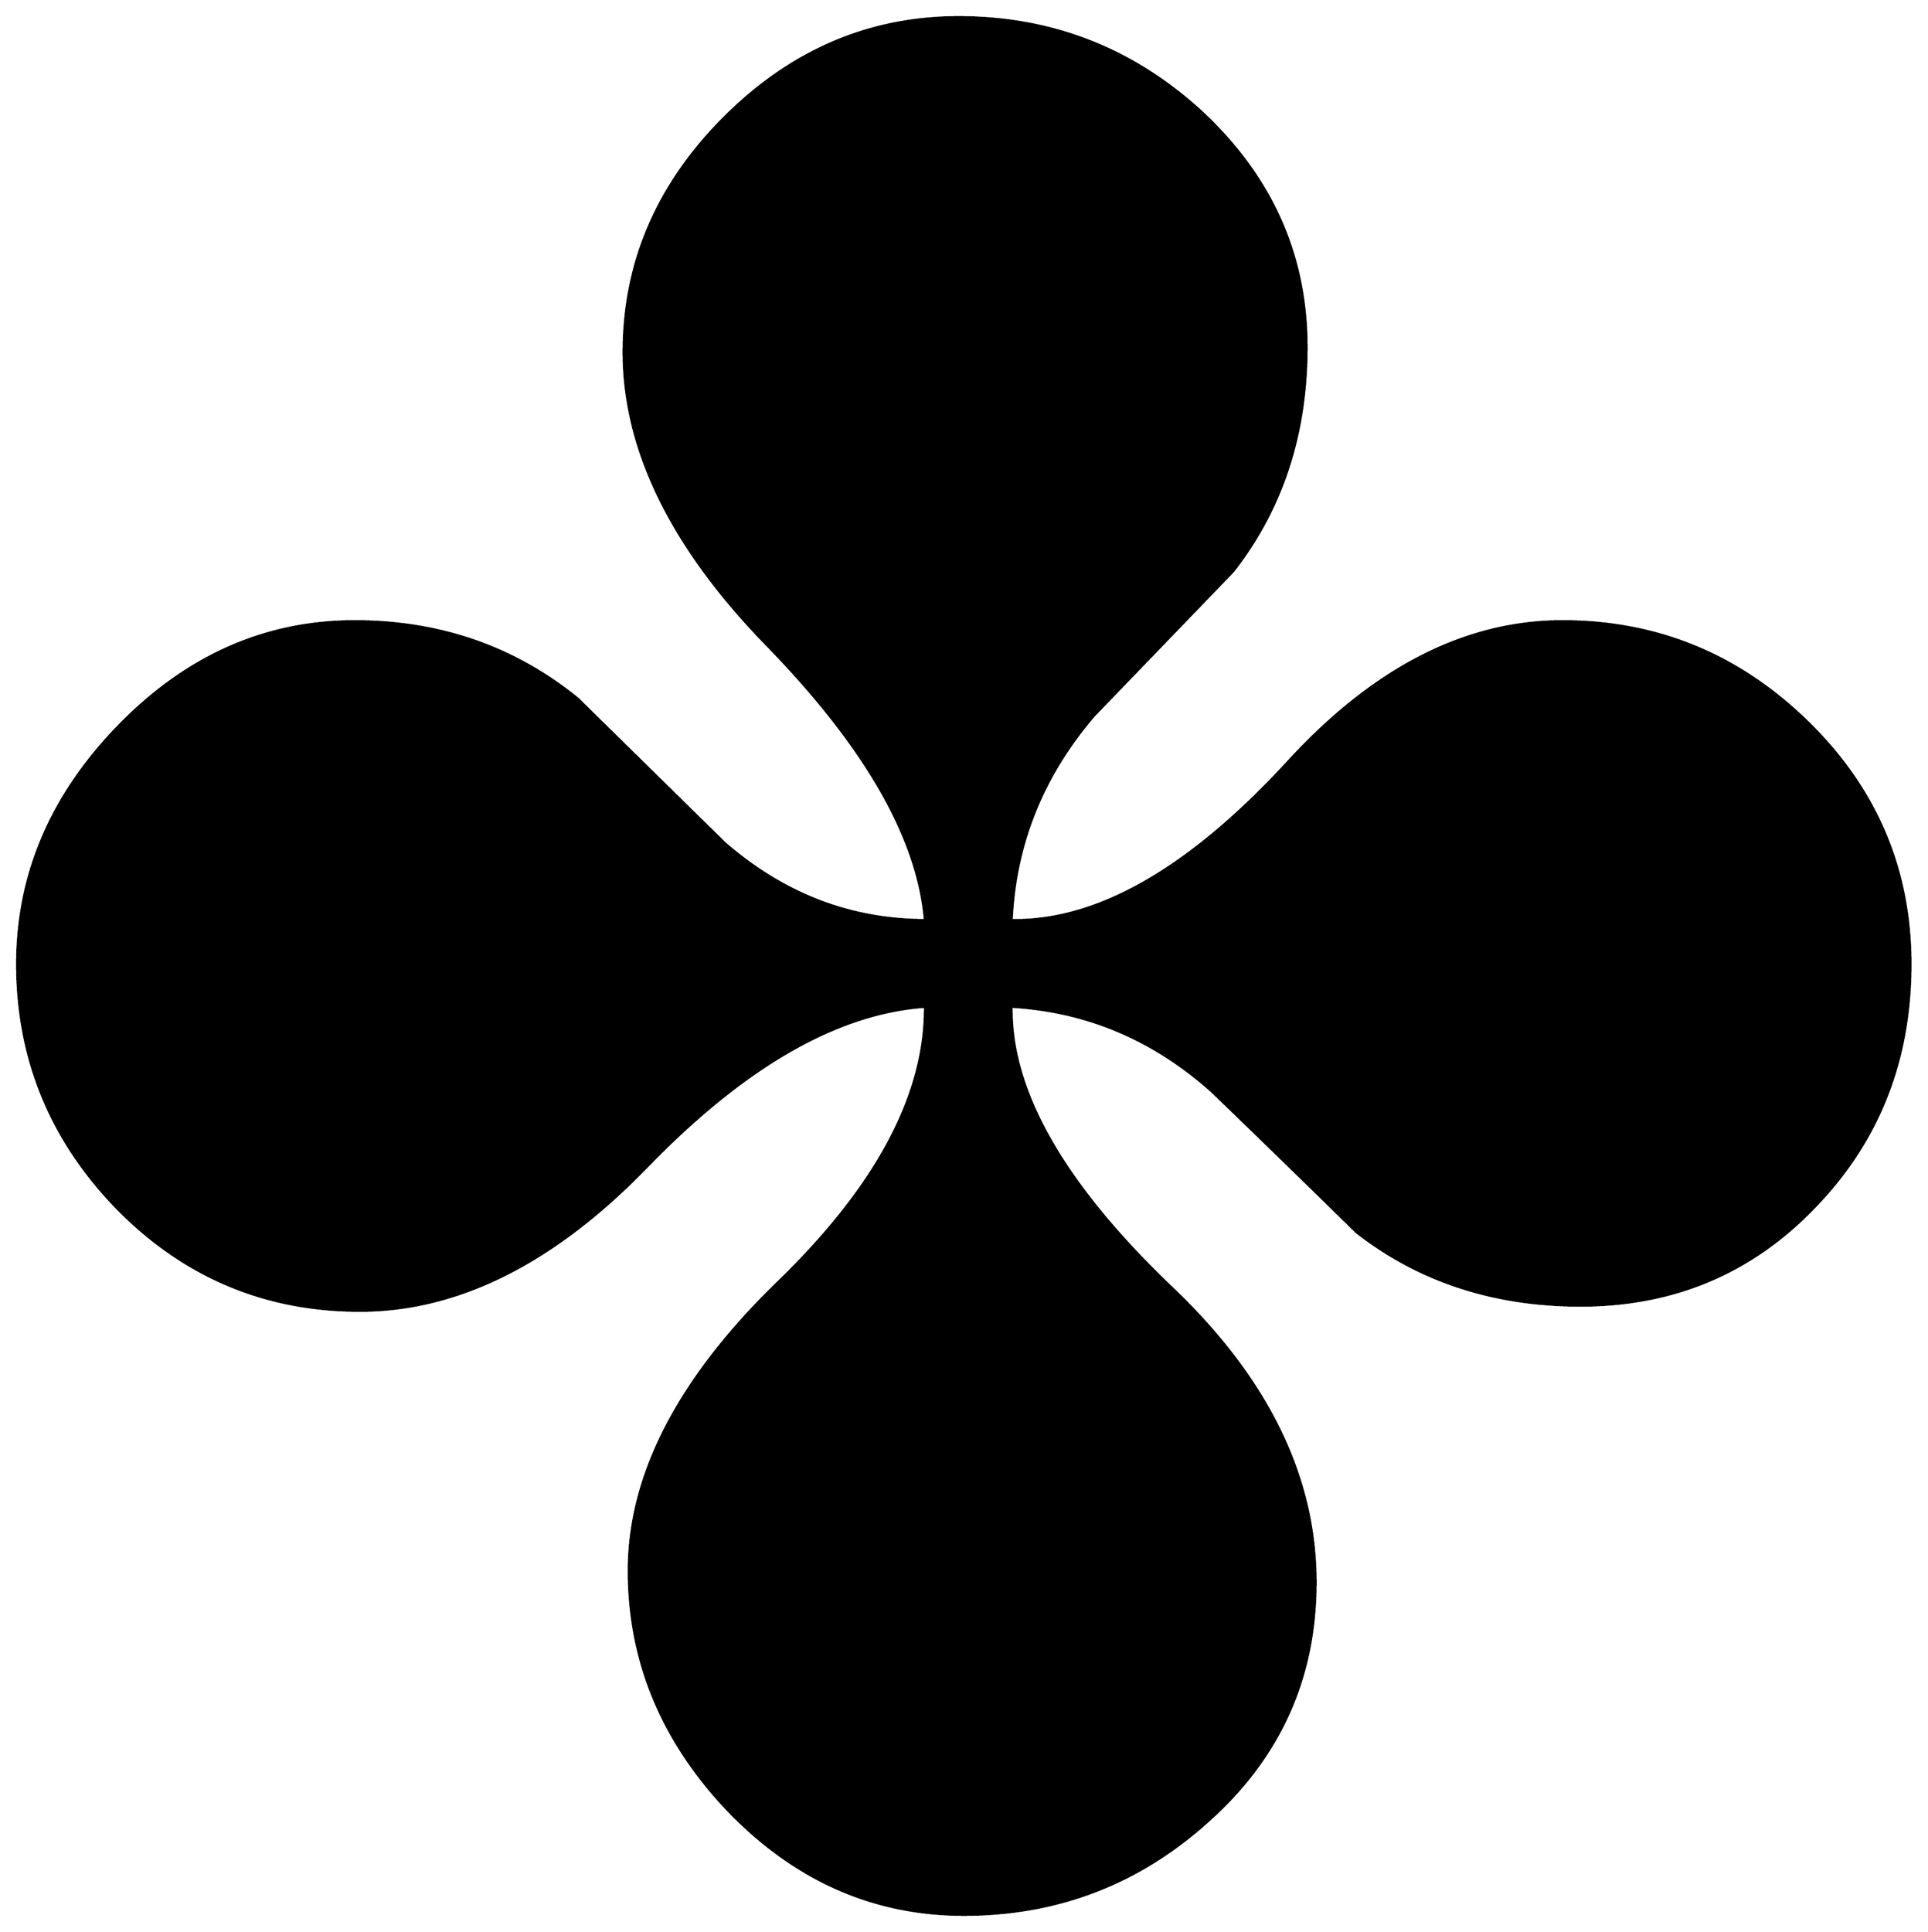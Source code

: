 


\begin{tikzpicture}[y=0.80pt, x=0.80pt, yscale=-1.0, xscale=1.0, inner sep=0pt, outer sep=0pt]
\begin{scope}[shift={(100.0,1831.0)},nonzero rule]
  \path[draw=.,fill=.,line width=1.600pt] (1570.0,-709.0) ..
    controls (1570.0,-635.667) and (1546.0,-573.667) ..
    (1498.0,-523.0) .. controls (1448.667,-470.333) and
    (1387.333,-444.0) .. (1314.0,-444.0) .. controls
    (1246.667,-444.0) and (1188.667,-463.0) .. (1140.0,-501.0) ..
    controls (1102.667,-537.667) and (1065.333,-574.0) ..
    (1028.0,-610.0) .. controls (982.667,-650.667) and
    (930.667,-672.667) .. (872.0,-676.0) .. controls (870.667,-610.667)
    and (912.333,-537.667) .. (997.0,-457.0) .. controls
    (1071.0,-386.333) and (1108.0,-310.333) .. (1108.0,-229.0) ..
    controls (1108.0,-155.667) and (1080.667,-94.333) ..
    (1026.0,-45.0) .. controls (972.0,4.333) and (908.333,29.0) ..
    (835.0,29.0) .. controls (765.0,29.0) and (704.0,2.0) ..
    (652.0,-52.0) .. controls (600.667,-106.0) and (575.0,-168.0)
    .. (575.0,-238.0) .. controls (575.0,-312.0) and
    (613.333,-386.333) .. (690.0,-461.0) .. controls (767.333,-535.667)
    and (805.667,-607.333) .. (805.0,-676.0) .. controls
    (737.0,-671.333) and (665.333,-630.333) .. (590.0,-553.0) ..
    controls (517.333,-477.667) and (442.667,-440.0) .. (366.0,-440.0)
    .. controls (292.667,-440.0) and (230.0,-466.333) ..
    (178.0,-519.0) .. controls (126.0,-572.333) and (100.0,-635.667)
    .. (100.0,-709.0) .. controls (100.0,-778.333) and
    (126.333,-840.0) .. (179.0,-894.0) .. controls (231.667,-948.0)
    and (292.667,-975.0) .. (362.0,-975.0) .. controls
    (428.0,-975.0) and (485.667,-955.0) .. (535.0,-915.0) ..
    controls (573.0,-877.667) and (611.0,-840.333) .. (649.0,-803.0)
    .. controls (695.0,-763.0) and (747.0,-743.0) ..
    (805.0,-743.0) .. controls (799.667,-807.0) and (758.667,-878.333)
    .. (682.0,-957.0) .. controls (608.0,-1033.0) and
    (571.0,-1108.667) .. (571.0,-1184.0) .. controls
    (571.0,-1253.333) and (597.0,-1314.0) .. (649.0,-1366.0) ..
    controls (701.0,-1418.0) and (761.667,-1444.0) ..
    (831.0,-1444.0) .. controls (903.0,-1444.0) and
    (965.667,-1419.667) .. (1019.0,-1371.0) .. controls
    (1073.667,-1320.333) and (1101.0,-1259.333) .. (1101.0,-1188.0) ..
    controls (1101.0,-1120.667) and (1082.0,-1062.667) ..
    (1044.0,-1014.0) .. controls (1008.0,-976.667) and
    (972.0,-939.333) .. (936.0,-902.0) .. controls (896.0,-855.333)
    and (874.667,-802.333) .. (872.0,-743.0) .. controls
    (938.667,-741.667) and (1010.333,-782.667) .. (1087.0,-866.0) ..
    controls (1153.667,-938.667) and (1224.667,-975.0) ..
    (1300.0,-975.0) .. controls (1373.333,-975.0) and
    (1436.667,-949.0) .. (1490.0,-897.0) .. controls
    (1543.333,-845.0) and (1570.0,-782.333) .. (1570.0,-709.0) --
    cycle;
\end{scope}

\end{tikzpicture}

